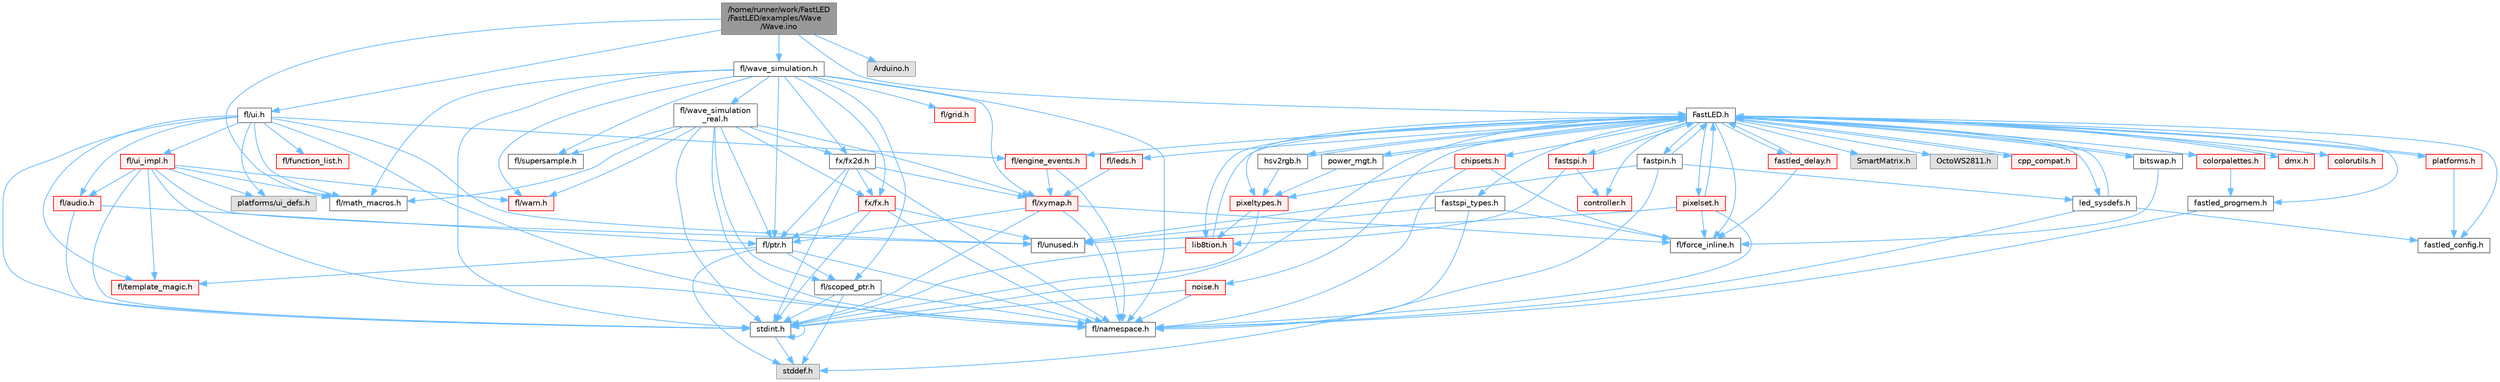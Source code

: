 digraph "/home/runner/work/FastLED/FastLED/examples/Wave/Wave.ino"
{
 // INTERACTIVE_SVG=YES
 // LATEX_PDF_SIZE
  bgcolor="transparent";
  edge [fontname=Helvetica,fontsize=10,labelfontname=Helvetica,labelfontsize=10];
  node [fontname=Helvetica,fontsize=10,shape=box,height=0.2,width=0.4];
  Node1 [id="Node000001",label="/home/runner/work/FastLED\l/FastLED/examples/Wave\l/Wave.ino",height=0.2,width=0.4,color="gray40", fillcolor="grey60", style="filled", fontcolor="black",tooltip=" "];
  Node1 -> Node2 [id="edge1_Node000001_Node000002",color="steelblue1",style="solid",tooltip=" "];
  Node2 [id="Node000002",label="fl/math_macros.h",height=0.2,width=0.4,color="grey40", fillcolor="white", style="filled",URL="$d8/db8/math__macros_8h.html",tooltip=" "];
  Node1 -> Node3 [id="edge2_Node000001_Node000003",color="steelblue1",style="solid",tooltip=" "];
  Node3 [id="Node000003",label="fl/ui.h",height=0.2,width=0.4,color="grey40", fillcolor="white", style="filled",URL="$d9/d3b/ui_8h.html",tooltip=" "];
  Node3 -> Node4 [id="edge3_Node000003_Node000004",color="steelblue1",style="solid",tooltip=" "];
  Node4 [id="Node000004",label="stdint.h",height=0.2,width=0.4,color="grey40", fillcolor="white", style="filled",URL="$df/dd8/stdint_8h.html",tooltip=" "];
  Node4 -> Node5 [id="edge4_Node000004_Node000005",color="steelblue1",style="solid",tooltip=" "];
  Node5 [id="Node000005",label="stddef.h",height=0.2,width=0.4,color="grey60", fillcolor="#E0E0E0", style="filled",tooltip=" "];
  Node4 -> Node4 [id="edge5_Node000004_Node000004",color="steelblue1",style="solid",tooltip=" "];
  Node3 -> Node6 [id="edge6_Node000003_Node000006",color="steelblue1",style="solid",tooltip=" "];
  Node6 [id="Node000006",label="fl/audio.h",height=0.2,width=0.4,color="red", fillcolor="#FFF0F0", style="filled",URL="$da/d09/audio_8h.html",tooltip=" "];
  Node6 -> Node19 [id="edge7_Node000006_Node000019",color="steelblue1",style="solid",tooltip=" "];
  Node19 [id="Node000019",label="fl/ptr.h",height=0.2,width=0.4,color="grey40", fillcolor="white", style="filled",URL="$dd/d98/ptr_8h.html",tooltip=" "];
  Node19 -> Node5 [id="edge8_Node000019_Node000005",color="steelblue1",style="solid",tooltip=" "];
  Node19 -> Node9 [id="edge9_Node000019_Node000009",color="steelblue1",style="solid",tooltip=" "];
  Node9 [id="Node000009",label="fl/namespace.h",height=0.2,width=0.4,color="grey40", fillcolor="white", style="filled",URL="$df/d2a/namespace_8h.html",tooltip="Implements the FastLED namespace macros."];
  Node19 -> Node8 [id="edge10_Node000019_Node000008",color="steelblue1",style="solid",tooltip=" "];
  Node8 [id="Node000008",label="fl/scoped_ptr.h",height=0.2,width=0.4,color="grey40", fillcolor="white", style="filled",URL="$d0/d44/scoped__ptr_8h.html",tooltip=" "];
  Node8 -> Node5 [id="edge11_Node000008_Node000005",color="steelblue1",style="solid",tooltip=" "];
  Node8 -> Node4 [id="edge12_Node000008_Node000004",color="steelblue1",style="solid",tooltip=" "];
  Node8 -> Node9 [id="edge13_Node000008_Node000009",color="steelblue1",style="solid",tooltip=" "];
  Node19 -> Node20 [id="edge14_Node000019_Node000020",color="steelblue1",style="solid",tooltip=" "];
  Node20 [id="Node000020",label="fl/template_magic.h",height=0.2,width=0.4,color="red", fillcolor="#FFF0F0", style="filled",URL="$d8/d0c/template__magic_8h.html",tooltip=" "];
  Node6 -> Node4 [id="edge15_Node000006_Node000004",color="steelblue1",style="solid",tooltip=" "];
  Node3 -> Node25 [id="edge16_Node000003_Node000025",color="steelblue1",style="solid",tooltip=" "];
  Node25 [id="Node000025",label="fl/engine_events.h",height=0.2,width=0.4,color="red", fillcolor="#FFF0F0", style="filled",URL="$db/dc0/engine__events_8h.html",tooltip=" "];
  Node25 -> Node9 [id="edge17_Node000025_Node000009",color="steelblue1",style="solid",tooltip=" "];
  Node25 -> Node34 [id="edge18_Node000025_Node000034",color="steelblue1",style="solid",tooltip=" "];
  Node34 [id="Node000034",label="fl/xymap.h",height=0.2,width=0.4,color="red", fillcolor="#FFF0F0", style="filled",URL="$da/d61/xymap_8h.html",tooltip=" "];
  Node34 -> Node4 [id="edge19_Node000034_Node000004",color="steelblue1",style="solid",tooltip=" "];
  Node34 -> Node12 [id="edge20_Node000034_Node000012",color="steelblue1",style="solid",tooltip=" "];
  Node12 [id="Node000012",label="fl/force_inline.h",height=0.2,width=0.4,color="grey40", fillcolor="white", style="filled",URL="$d4/d64/force__inline_8h.html",tooltip=" "];
  Node34 -> Node9 [id="edge21_Node000034_Node000009",color="steelblue1",style="solid",tooltip=" "];
  Node34 -> Node19 [id="edge22_Node000034_Node000019",color="steelblue1",style="solid",tooltip=" "];
  Node3 -> Node40 [id="edge23_Node000003_Node000040",color="steelblue1",style="solid",tooltip=" "];
  Node40 [id="Node000040",label="fl/function_list.h",height=0.2,width=0.4,color="red", fillcolor="#FFF0F0", style="filled",URL="$d0/d64/function__list_8h.html",tooltip=" "];
  Node3 -> Node2 [id="edge24_Node000003_Node000002",color="steelblue1",style="solid",tooltip=" "];
  Node3 -> Node9 [id="edge25_Node000003_Node000009",color="steelblue1",style="solid",tooltip=" "];
  Node3 -> Node20 [id="edge26_Node000003_Node000020",color="steelblue1",style="solid",tooltip=" "];
  Node3 -> Node42 [id="edge27_Node000003_Node000042",color="steelblue1",style="solid",tooltip=" "];
  Node42 [id="Node000042",label="fl/ui_impl.h",height=0.2,width=0.4,color="red", fillcolor="#FFF0F0", style="filled",URL="$d6/dc0/ui__impl_8h.html",tooltip=" "];
  Node42 -> Node4 [id="edge28_Node000042_Node000004",color="steelblue1",style="solid",tooltip=" "];
  Node42 -> Node6 [id="edge29_Node000042_Node000006",color="steelblue1",style="solid",tooltip=" "];
  Node42 -> Node2 [id="edge30_Node000042_Node000002",color="steelblue1",style="solid",tooltip=" "];
  Node42 -> Node9 [id="edge31_Node000042_Node000009",color="steelblue1",style="solid",tooltip=" "];
  Node42 -> Node20 [id="edge32_Node000042_Node000020",color="steelblue1",style="solid",tooltip=" "];
  Node42 -> Node43 [id="edge33_Node000042_Node000043",color="steelblue1",style="solid",tooltip=" "];
  Node43 [id="Node000043",label="fl/unused.h",height=0.2,width=0.4,color="grey40", fillcolor="white", style="filled",URL="$d8/d4b/unused_8h.html",tooltip=" "];
  Node42 -> Node44 [id="edge34_Node000042_Node000044",color="steelblue1",style="solid",tooltip=" "];
  Node44 [id="Node000044",label="fl/warn.h",height=0.2,width=0.4,color="red", fillcolor="#FFF0F0", style="filled",URL="$de/d77/warn_8h.html",tooltip=" "];
  Node42 -> Node47 [id="edge35_Node000042_Node000047",color="steelblue1",style="solid",tooltip=" "];
  Node47 [id="Node000047",label="platforms/ui_defs.h",height=0.2,width=0.4,color="grey60", fillcolor="#E0E0E0", style="filled",tooltip=" "];
  Node3 -> Node43 [id="edge36_Node000003_Node000043",color="steelblue1",style="solid",tooltip=" "];
  Node3 -> Node47 [id="edge37_Node000003_Node000047",color="steelblue1",style="solid",tooltip=" "];
  Node1 -> Node48 [id="edge38_Node000001_Node000048",color="steelblue1",style="solid",tooltip=" "];
  Node48 [id="Node000048",label="fl/wave_simulation.h",height=0.2,width=0.4,color="grey40", fillcolor="white", style="filled",URL="$dc/d36/wave__simulation_8h.html",tooltip=" "];
  Node48 -> Node4 [id="edge39_Node000048_Node000004",color="steelblue1",style="solid",tooltip=" "];
  Node48 -> Node2 [id="edge40_Node000048_Node000002",color="steelblue1",style="solid",tooltip=" "];
  Node48 -> Node9 [id="edge41_Node000048_Node000009",color="steelblue1",style="solid",tooltip=" "];
  Node48 -> Node8 [id="edge42_Node000048_Node000008",color="steelblue1",style="solid",tooltip=" "];
  Node48 -> Node44 [id="edge43_Node000048_Node000044",color="steelblue1",style="solid",tooltip=" "];
  Node48 -> Node49 [id="edge44_Node000048_Node000049",color="steelblue1",style="solid",tooltip=" "];
  Node49 [id="Node000049",label="fl/wave_simulation\l_real.h",height=0.2,width=0.4,color="grey40", fillcolor="white", style="filled",URL="$dd/d8e/wave__simulation__real_8h.html",tooltip=" "];
  Node49 -> Node4 [id="edge45_Node000049_Node000004",color="steelblue1",style="solid",tooltip=" "];
  Node49 -> Node2 [id="edge46_Node000049_Node000002",color="steelblue1",style="solid",tooltip=" "];
  Node49 -> Node9 [id="edge47_Node000049_Node000009",color="steelblue1",style="solid",tooltip=" "];
  Node49 -> Node8 [id="edge48_Node000049_Node000008",color="steelblue1",style="solid",tooltip=" "];
  Node49 -> Node44 [id="edge49_Node000049_Node000044",color="steelblue1",style="solid",tooltip=" "];
  Node49 -> Node19 [id="edge50_Node000049_Node000019",color="steelblue1",style="solid",tooltip=" "];
  Node49 -> Node50 [id="edge51_Node000049_Node000050",color="steelblue1",style="solid",tooltip=" "];
  Node50 [id="Node000050",label="fl/supersample.h",height=0.2,width=0.4,color="grey40", fillcolor="white", style="filled",URL="$d2/dce/supersample_8h.html",tooltip=" "];
  Node49 -> Node34 [id="edge52_Node000049_Node000034",color="steelblue1",style="solid",tooltip=" "];
  Node49 -> Node51 [id="edge53_Node000049_Node000051",color="steelblue1",style="solid",tooltip=" "];
  Node51 [id="Node000051",label="fx/fx.h",height=0.2,width=0.4,color="red", fillcolor="#FFF0F0", style="filled",URL="$df/d44/src_2fx_2fx_8h.html",tooltip=" "];
  Node51 -> Node4 [id="edge54_Node000051_Node000004",color="steelblue1",style="solid",tooltip=" "];
  Node51 -> Node9 [id="edge55_Node000051_Node000009",color="steelblue1",style="solid",tooltip=" "];
  Node51 -> Node19 [id="edge56_Node000051_Node000019",color="steelblue1",style="solid",tooltip=" "];
  Node51 -> Node43 [id="edge57_Node000051_Node000043",color="steelblue1",style="solid",tooltip=" "];
  Node49 -> Node54 [id="edge58_Node000049_Node000054",color="steelblue1",style="solid",tooltip=" "];
  Node54 [id="Node000054",label="fx/fx2d.h",height=0.2,width=0.4,color="grey40", fillcolor="white", style="filled",URL="$d9/d43/fx2d_8h.html",tooltip=" "];
  Node54 -> Node4 [id="edge59_Node000054_Node000004",color="steelblue1",style="solid",tooltip=" "];
  Node54 -> Node9 [id="edge60_Node000054_Node000009",color="steelblue1",style="solid",tooltip=" "];
  Node54 -> Node19 [id="edge61_Node000054_Node000019",color="steelblue1",style="solid",tooltip=" "];
  Node54 -> Node34 [id="edge62_Node000054_Node000034",color="steelblue1",style="solid",tooltip=" "];
  Node54 -> Node51 [id="edge63_Node000054_Node000051",color="steelblue1",style="solid",tooltip=" "];
  Node48 -> Node55 [id="edge64_Node000048_Node000055",color="steelblue1",style="solid",tooltip=" "];
  Node55 [id="Node000055",label="fl/grid.h",height=0.2,width=0.4,color="red", fillcolor="#FFF0F0", style="filled",URL="$da/d15/grid_8h.html",tooltip=" "];
  Node48 -> Node19 [id="edge65_Node000048_Node000019",color="steelblue1",style="solid",tooltip=" "];
  Node48 -> Node50 [id="edge66_Node000048_Node000050",color="steelblue1",style="solid",tooltip=" "];
  Node48 -> Node34 [id="edge67_Node000048_Node000034",color="steelblue1",style="solid",tooltip=" "];
  Node48 -> Node51 [id="edge68_Node000048_Node000051",color="steelblue1",style="solid",tooltip=" "];
  Node48 -> Node54 [id="edge69_Node000048_Node000054",color="steelblue1",style="solid",tooltip=" "];
  Node1 -> Node56 [id="edge70_Node000001_Node000056",color="steelblue1",style="solid",tooltip=" "];
  Node56 [id="Node000056",label="Arduino.h",height=0.2,width=0.4,color="grey60", fillcolor="#E0E0E0", style="filled",tooltip=" "];
  Node1 -> Node57 [id="edge71_Node000001_Node000057",color="steelblue1",style="solid",tooltip=" "];
  Node57 [id="Node000057",label="FastLED.h",height=0.2,width=0.4,color="grey40", fillcolor="white", style="filled",URL="$db/d97/_fast_l_e_d_8h.html",tooltip="central include file for FastLED, defines the CFastLED class/object"];
  Node57 -> Node4 [id="edge72_Node000057_Node000004",color="steelblue1",style="solid",tooltip=" "];
  Node57 -> Node58 [id="edge73_Node000057_Node000058",color="steelblue1",style="solid",tooltip=" "];
  Node58 [id="Node000058",label="SmartMatrix.h",height=0.2,width=0.4,color="grey60", fillcolor="#E0E0E0", style="filled",tooltip=" "];
  Node57 -> Node59 [id="edge74_Node000057_Node000059",color="steelblue1",style="solid",tooltip=" "];
  Node59 [id="Node000059",label="OctoWS2811.h",height=0.2,width=0.4,color="grey60", fillcolor="#E0E0E0", style="filled",tooltip=" "];
  Node57 -> Node12 [id="edge75_Node000057_Node000012",color="steelblue1",style="solid",tooltip=" "];
  Node57 -> Node60 [id="edge76_Node000057_Node000060",color="steelblue1",style="solid",tooltip=" "];
  Node60 [id="Node000060",label="cpp_compat.h",height=0.2,width=0.4,color="red", fillcolor="#FFF0F0", style="filled",URL="$d9/d13/cpp__compat_8h.html",tooltip="Compatibility functions based on C++ version."];
  Node60 -> Node57 [id="edge77_Node000060_Node000057",color="steelblue1",style="solid",tooltip=" "];
  Node57 -> Node62 [id="edge78_Node000057_Node000062",color="steelblue1",style="solid",tooltip=" "];
  Node62 [id="Node000062",label="fastled_config.h",height=0.2,width=0.4,color="grey40", fillcolor="white", style="filled",URL="$d5/d11/fastled__config_8h.html",tooltip="Contains definitions that can be used to configure FastLED at compile time."];
  Node57 -> Node63 [id="edge79_Node000057_Node000063",color="steelblue1",style="solid",tooltip=" "];
  Node63 [id="Node000063",label="led_sysdefs.h",height=0.2,width=0.4,color="grey40", fillcolor="white", style="filled",URL="$d9/d3e/led__sysdefs_8h.html",tooltip="Determines which platform system definitions to include."];
  Node63 -> Node57 [id="edge80_Node000063_Node000057",color="steelblue1",style="solid",tooltip=" "];
  Node63 -> Node62 [id="edge81_Node000063_Node000062",color="steelblue1",style="solid",tooltip=" "];
  Node63 -> Node9 [id="edge82_Node000063_Node000009",color="steelblue1",style="solid",tooltip=" "];
  Node57 -> Node64 [id="edge83_Node000057_Node000064",color="steelblue1",style="solid",tooltip=" "];
  Node64 [id="Node000064",label="fastled_delay.h",height=0.2,width=0.4,color="red", fillcolor="#FFF0F0", style="filled",URL="$d0/da8/fastled__delay_8h.html",tooltip="Utility functions and classes for managing delay cycles."];
  Node64 -> Node57 [id="edge84_Node000064_Node000057",color="steelblue1",style="solid",tooltip=" "];
  Node64 -> Node12 [id="edge85_Node000064_Node000012",color="steelblue1",style="solid",tooltip=" "];
  Node57 -> Node66 [id="edge86_Node000057_Node000066",color="steelblue1",style="solid",tooltip=" "];
  Node66 [id="Node000066",label="bitswap.h",height=0.2,width=0.4,color="grey40", fillcolor="white", style="filled",URL="$de/ded/bitswap_8h.html",tooltip="Functions for doing a rotation of bits/bytes used by parallel output."];
  Node66 -> Node57 [id="edge87_Node000066_Node000057",color="steelblue1",style="solid",tooltip=" "];
  Node66 -> Node12 [id="edge88_Node000066_Node000012",color="steelblue1",style="solid",tooltip=" "];
  Node57 -> Node67 [id="edge89_Node000057_Node000067",color="steelblue1",style="solid",tooltip=" "];
  Node67 [id="Node000067",label="controller.h",height=0.2,width=0.4,color="red", fillcolor="#FFF0F0", style="filled",URL="$d2/dd9/controller_8h.html",tooltip="deprecated: base definitions used by led controllers for writing out led data"];
  Node57 -> Node88 [id="edge90_Node000057_Node000088",color="steelblue1",style="solid",tooltip=" "];
  Node88 [id="Node000088",label="fastpin.h",height=0.2,width=0.4,color="grey40", fillcolor="white", style="filled",URL="$db/d65/fastpin_8h.html",tooltip="Class base definitions for defining fast pin access."];
  Node88 -> Node57 [id="edge91_Node000088_Node000057",color="steelblue1",style="solid",tooltip=" "];
  Node88 -> Node63 [id="edge92_Node000088_Node000063",color="steelblue1",style="solid",tooltip=" "];
  Node88 -> Node5 [id="edge93_Node000088_Node000005",color="steelblue1",style="solid",tooltip=" "];
  Node88 -> Node43 [id="edge94_Node000088_Node000043",color="steelblue1",style="solid",tooltip=" "];
  Node57 -> Node89 [id="edge95_Node000057_Node000089",color="steelblue1",style="solid",tooltip=" "];
  Node89 [id="Node000089",label="fastspi_types.h",height=0.2,width=0.4,color="grey40", fillcolor="white", style="filled",URL="$d2/ddb/fastspi__types_8h.html",tooltip="Data types and constants used by SPI interfaces."];
  Node89 -> Node12 [id="edge96_Node000089_Node000012",color="steelblue1",style="solid",tooltip=" "];
  Node89 -> Node9 [id="edge97_Node000089_Node000009",color="steelblue1",style="solid",tooltip=" "];
  Node89 -> Node43 [id="edge98_Node000089_Node000043",color="steelblue1",style="solid",tooltip=" "];
  Node57 -> Node90 [id="edge99_Node000057_Node000090",color="steelblue1",style="solid",tooltip=" "];
  Node90 [id="Node000090",label="dmx.h",height=0.2,width=0.4,color="red", fillcolor="#FFF0F0", style="filled",URL="$d3/de1/dmx_8h.html",tooltip="Defines the DMX512-based LED controllers."];
  Node90 -> Node57 [id="edge100_Node000090_Node000057",color="steelblue1",style="solid",tooltip=" "];
  Node57 -> Node93 [id="edge101_Node000057_Node000093",color="steelblue1",style="solid",tooltip=" "];
  Node93 [id="Node000093",label="platforms.h",height=0.2,width=0.4,color="red", fillcolor="#FFF0F0", style="filled",URL="$da/dc9/platforms_8h.html",tooltip="Determines which platforms headers to include."];
  Node93 -> Node57 [id="edge102_Node000093_Node000057",color="steelblue1",style="solid",tooltip=" "];
  Node93 -> Node62 [id="edge103_Node000093_Node000062",color="steelblue1",style="solid",tooltip=" "];
  Node57 -> Node95 [id="edge104_Node000057_Node000095",color="steelblue1",style="solid",tooltip=" "];
  Node95 [id="Node000095",label="fastled_progmem.h",height=0.2,width=0.4,color="grey40", fillcolor="white", style="filled",URL="$df/dab/fastled__progmem_8h.html",tooltip="Wrapper definitions to allow seamless use of PROGMEM in environments that have it."];
  Node95 -> Node9 [id="edge105_Node000095_Node000009",color="steelblue1",style="solid",tooltip=" "];
  Node57 -> Node70 [id="edge106_Node000057_Node000070",color="steelblue1",style="solid",tooltip=" "];
  Node70 [id="Node000070",label="lib8tion.h",height=0.2,width=0.4,color="red", fillcolor="#FFF0F0", style="filled",URL="$df/da5/lib8tion_8h.html",tooltip="Fast, efficient 8-bit math functions specifically designed for high-performance LED programming."];
  Node70 -> Node57 [id="edge107_Node000070_Node000057",color="steelblue1",style="solid",tooltip=" "];
  Node70 -> Node4 [id="edge108_Node000070_Node000004",color="steelblue1",style="solid",tooltip=" "];
  Node57 -> Node69 [id="edge109_Node000057_Node000069",color="steelblue1",style="solid",tooltip=" "];
  Node69 [id="Node000069",label="pixeltypes.h",height=0.2,width=0.4,color="red", fillcolor="#FFF0F0", style="filled",URL="$d2/dba/pixeltypes_8h.html",tooltip="Includes defintions for RGB and HSV pixels."];
  Node69 -> Node4 [id="edge110_Node000069_Node000004",color="steelblue1",style="solid",tooltip=" "];
  Node69 -> Node70 [id="edge111_Node000069_Node000070",color="steelblue1",style="solid",tooltip=" "];
  Node57 -> Node96 [id="edge112_Node000057_Node000096",color="steelblue1",style="solid",tooltip=" "];
  Node96 [id="Node000096",label="hsv2rgb.h",height=0.2,width=0.4,color="grey40", fillcolor="white", style="filled",URL="$de/d9a/hsv2rgb_8h.html",tooltip="Functions to convert from the HSV colorspace to the RGB colorspace."];
  Node96 -> Node57 [id="edge113_Node000096_Node000057",color="steelblue1",style="solid",tooltip=" "];
  Node96 -> Node69 [id="edge114_Node000096_Node000069",color="steelblue1",style="solid",tooltip=" "];
  Node57 -> Node97 [id="edge115_Node000057_Node000097",color="steelblue1",style="solid",tooltip=" "];
  Node97 [id="Node000097",label="colorutils.h",height=0.2,width=0.4,color="red", fillcolor="#FFF0F0", style="filled",URL="$d1/dfb/colorutils_8h.html",tooltip=" "];
  Node57 -> Node103 [id="edge116_Node000057_Node000103",color="steelblue1",style="solid",tooltip=" "];
  Node103 [id="Node000103",label="pixelset.h",height=0.2,width=0.4,color="red", fillcolor="#FFF0F0", style="filled",URL="$d4/d46/pixelset_8h.html",tooltip="Declares classes for managing logical groups of LEDs."];
  Node103 -> Node12 [id="edge117_Node000103_Node000012",color="steelblue1",style="solid",tooltip=" "];
  Node103 -> Node9 [id="edge118_Node000103_Node000009",color="steelblue1",style="solid",tooltip=" "];
  Node103 -> Node43 [id="edge119_Node000103_Node000043",color="steelblue1",style="solid",tooltip=" "];
  Node103 -> Node57 [id="edge120_Node000103_Node000057",color="steelblue1",style="solid",tooltip=" "];
  Node57 -> Node105 [id="edge121_Node000057_Node000105",color="steelblue1",style="solid",tooltip=" "];
  Node105 [id="Node000105",label="colorpalettes.h",height=0.2,width=0.4,color="red", fillcolor="#FFF0F0", style="filled",URL="$dc/dcc/colorpalettes_8h.html",tooltip="Declarations for the predefined color palettes supplied by FastLED."];
  Node105 -> Node95 [id="edge122_Node000105_Node000095",color="steelblue1",style="solid",tooltip=" "];
  Node57 -> Node106 [id="edge123_Node000057_Node000106",color="steelblue1",style="solid",tooltip=" "];
  Node106 [id="Node000106",label="noise.h",height=0.2,width=0.4,color="red", fillcolor="#FFF0F0", style="filled",URL="$d1/d31/noise_8h.html",tooltip="Functions to generate and fill arrays with noise."];
  Node106 -> Node4 [id="edge124_Node000106_Node000004",color="steelblue1",style="solid",tooltip=" "];
  Node106 -> Node9 [id="edge125_Node000106_Node000009",color="steelblue1",style="solid",tooltip=" "];
  Node57 -> Node107 [id="edge126_Node000057_Node000107",color="steelblue1",style="solid",tooltip=" "];
  Node107 [id="Node000107",label="power_mgt.h",height=0.2,width=0.4,color="grey40", fillcolor="white", style="filled",URL="$dc/d5b/power__mgt_8h.html",tooltip="Functions to limit the power used by FastLED."];
  Node107 -> Node57 [id="edge127_Node000107_Node000057",color="steelblue1",style="solid",tooltip=" "];
  Node107 -> Node69 [id="edge128_Node000107_Node000069",color="steelblue1",style="solid",tooltip=" "];
  Node57 -> Node108 [id="edge129_Node000057_Node000108",color="steelblue1",style="solid",tooltip=" "];
  Node108 [id="Node000108",label="fastspi.h",height=0.2,width=0.4,color="red", fillcolor="#FFF0F0", style="filled",URL="$d6/ddc/fastspi_8h.html",tooltip="Serial peripheral interface (SPI) definitions per platform."];
  Node108 -> Node57 [id="edge130_Node000108_Node000057",color="steelblue1",style="solid",tooltip=" "];
  Node108 -> Node67 [id="edge131_Node000108_Node000067",color="steelblue1",style="solid",tooltip=" "];
  Node108 -> Node70 [id="edge132_Node000108_Node000070",color="steelblue1",style="solid",tooltip=" "];
  Node57 -> Node110 [id="edge133_Node000057_Node000110",color="steelblue1",style="solid",tooltip=" "];
  Node110 [id="Node000110",label="chipsets.h",height=0.2,width=0.4,color="red", fillcolor="#FFF0F0", style="filled",URL="$db/d66/chipsets_8h.html",tooltip="Contains the bulk of the definitions for the various LED chipsets supported."];
  Node110 -> Node69 [id="edge134_Node000110_Node000069",color="steelblue1",style="solid",tooltip=" "];
  Node110 -> Node12 [id="edge135_Node000110_Node000012",color="steelblue1",style="solid",tooltip=" "];
  Node110 -> Node9 [id="edge136_Node000110_Node000009",color="steelblue1",style="solid",tooltip=" "];
  Node57 -> Node25 [id="edge137_Node000057_Node000025",color="steelblue1",style="solid",tooltip=" "];
  Node57 -> Node111 [id="edge138_Node000057_Node000111",color="steelblue1",style="solid",tooltip=" "];
  Node111 [id="Node000111",label="fl/leds.h",height=0.2,width=0.4,color="red", fillcolor="#FFF0F0", style="filled",URL="$da/d78/leds_8h.html",tooltip=" "];
  Node111 -> Node34 [id="edge139_Node000111_Node000034",color="steelblue1",style="solid",tooltip=" "];
}
